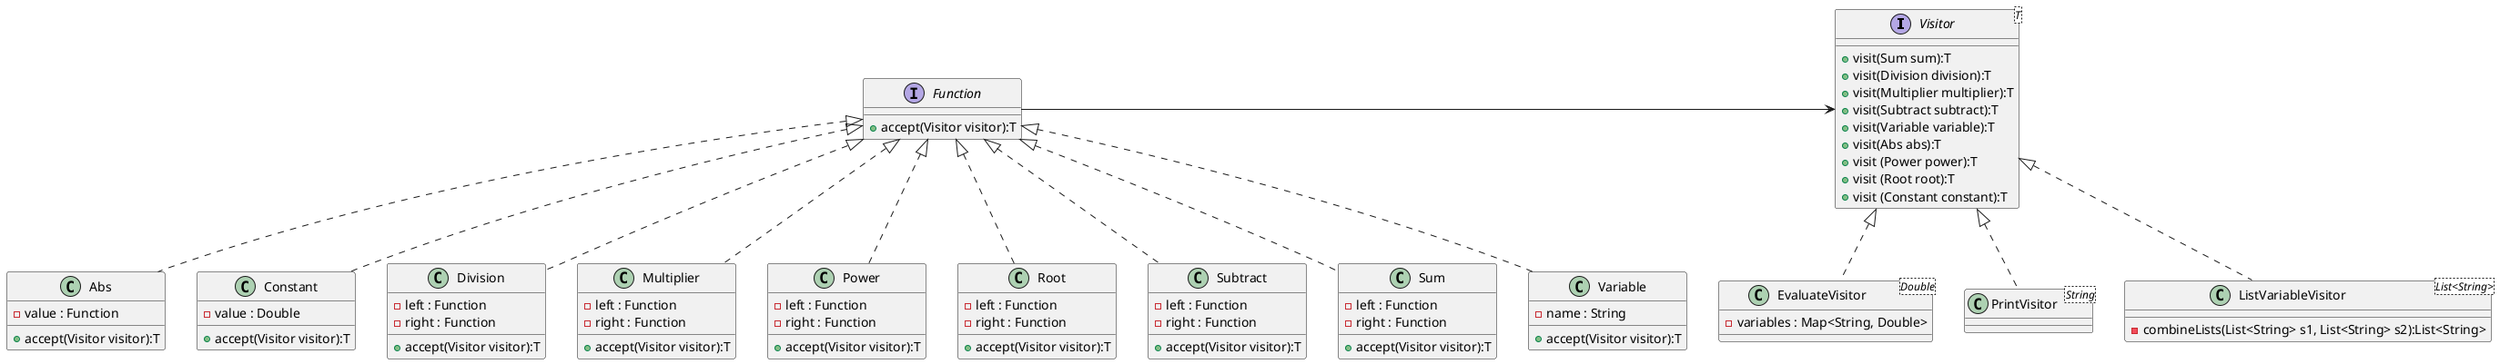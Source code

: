 @startuml
interface Visitor<T>{
    +visit(Sum sum):T
    +visit(Division division):T
    +visit(Multiplier multiplier):T
    +visit(Subtract subtract):T
    +visit(Variable variable):T
    +visit(Abs abs):T
    +visit (Power power):T
    +visit (Root root):T
    +visit (Constant constant):T
}

interface Function{
    +accept(Visitor visitor):T
}

class Abs implements Function{
    -value : Function
    +accept(Visitor visitor):T
}

class Constant implements Function{
    -value : Double
    +accept(Visitor visitor):T
}

class Division implements Function{
    -left : Function
    -right : Function
    +accept(Visitor visitor):T
}

class Multiplier implements Function{
    -left : Function
    -right : Function
    +accept(Visitor visitor):T
}

class Power implements Function{
    -left : Function
    -right : Function
    +accept(Visitor visitor):T
}

class Root implements Function{
    -left : Function
    -right : Function
    +accept(Visitor visitor):T
}

class Subtract implements Function{
    -left : Function
    -right : Function
    +accept(Visitor visitor):T
}

class Sum implements Function{
    -left : Function
    -right : Function
    +accept(Visitor visitor):T
}

class Variable implements Function{
    -name : String
    +accept(Visitor visitor):T
}
class EvaluateVisitor<Double> implements Visitor{
    -variables : Map<String, Double>

}

class PrintVisitor<String> implements Visitor{
}

class ListVariableVisitor<List<String>> implements Visitor{
    -combineLists(List<String> s1, List<String> s2):List<String>
}
Function -> Visitor
@enduml